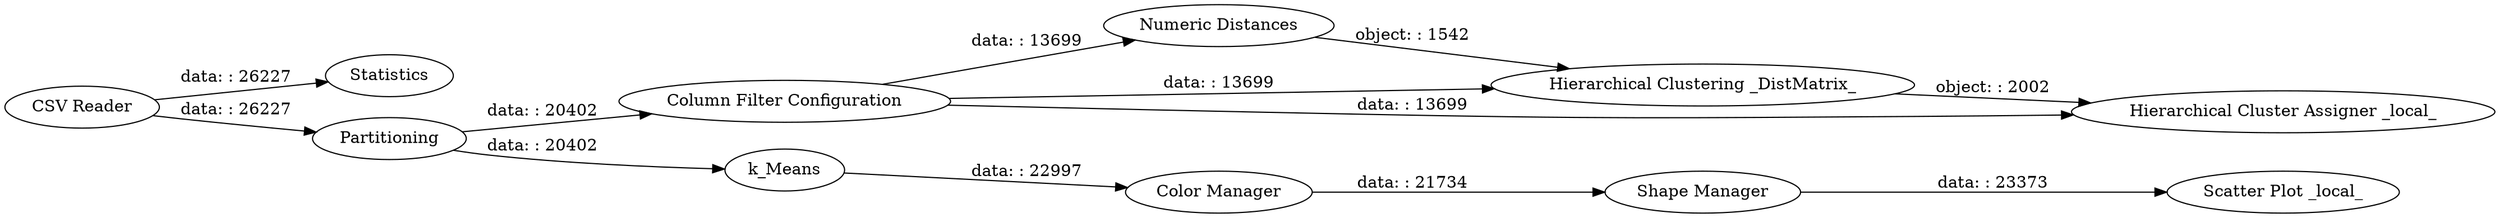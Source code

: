 digraph {
	"-4284199029832623532_2" [label=Statistics]
	"-4284199029832623532_10" [label="Scatter Plot _local_"]
	"-4284199029832623532_8" [label="Color Manager"]
	"-4284199029832623532_6" [label="Column Filter Configuration"]
	"-4284199029832623532_7" [label="Numeric Distances"]
	"-4284199029832623532_9" [label="Shape Manager"]
	"-4284199029832623532_11" [label="Hierarchical Clustering _DistMatrix_"]
	"-4284199029832623532_3" [label=Partitioning]
	"-4284199029832623532_1" [label="CSV Reader"]
	"-4284199029832623532_5" [label=k_Means]
	"-4284199029832623532_12" [label="Hierarchical Cluster Assigner _local_"]
	"-4284199029832623532_1" -> "-4284199029832623532_3" [label="data: : 26227"]
	"-4284199029832623532_9" -> "-4284199029832623532_10" [label="data: : 23373"]
	"-4284199029832623532_8" -> "-4284199029832623532_9" [label="data: : 21734"]
	"-4284199029832623532_6" -> "-4284199029832623532_7" [label="data: : 13699"]
	"-4284199029832623532_6" -> "-4284199029832623532_11" [label="data: : 13699"]
	"-4284199029832623532_7" -> "-4284199029832623532_11" [label="object: : 1542"]
	"-4284199029832623532_3" -> "-4284199029832623532_6" [label="data: : 20402"]
	"-4284199029832623532_5" -> "-4284199029832623532_8" [label="data: : 22997"]
	"-4284199029832623532_1" -> "-4284199029832623532_2" [label="data: : 26227"]
	"-4284199029832623532_6" -> "-4284199029832623532_12" [label="data: : 13699"]
	"-4284199029832623532_3" -> "-4284199029832623532_5" [label="data: : 20402"]
	"-4284199029832623532_11" -> "-4284199029832623532_12" [label="object: : 2002"]
	rankdir=LR
}
